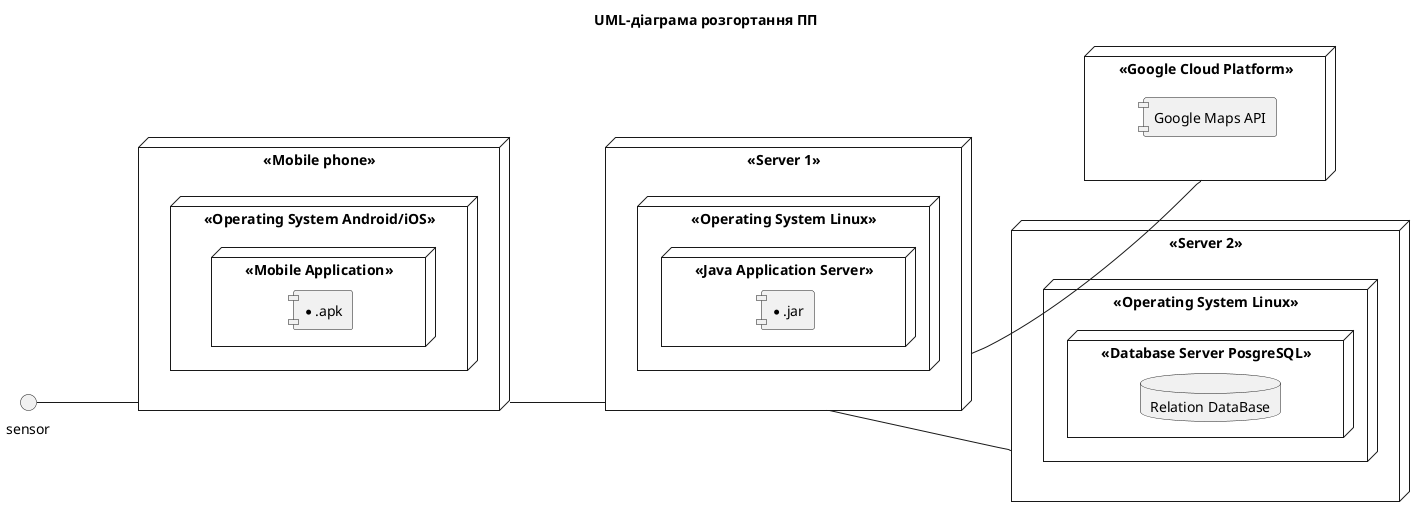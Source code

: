 @startuml

title UML-діаграма розгортання ПП

left to right direction

skinparam componentStyle uml1

node "<<Mobile phone>>" as mp {
    node "<<Operating System Android/iOS>>" {
        node "<<Mobile Application>>" {
            component [*.apk]
        }
    }
}

interface sensor

sensor -- mp

node "<<Server 1>>" as serv1 {
	node "<<Operating System Linux>>" as l1 {
	    node "<<Java Application Server>>" {
		    component [*.jar]
		}
	}
}

mp -- serv1

node "<<Google Cloud Platform>>" as serv2 {
	   component [Google Maps API]

}


node "<<Server 2>>" as serv3 {
	  node "<<Operating System Linux>>" {
	     node "<<Database Server PosgreSQL>>" {
		    database "Relation DataBase"
		}
	} 

}

serv1 -- serv2
serv1 -- serv3
@enduml